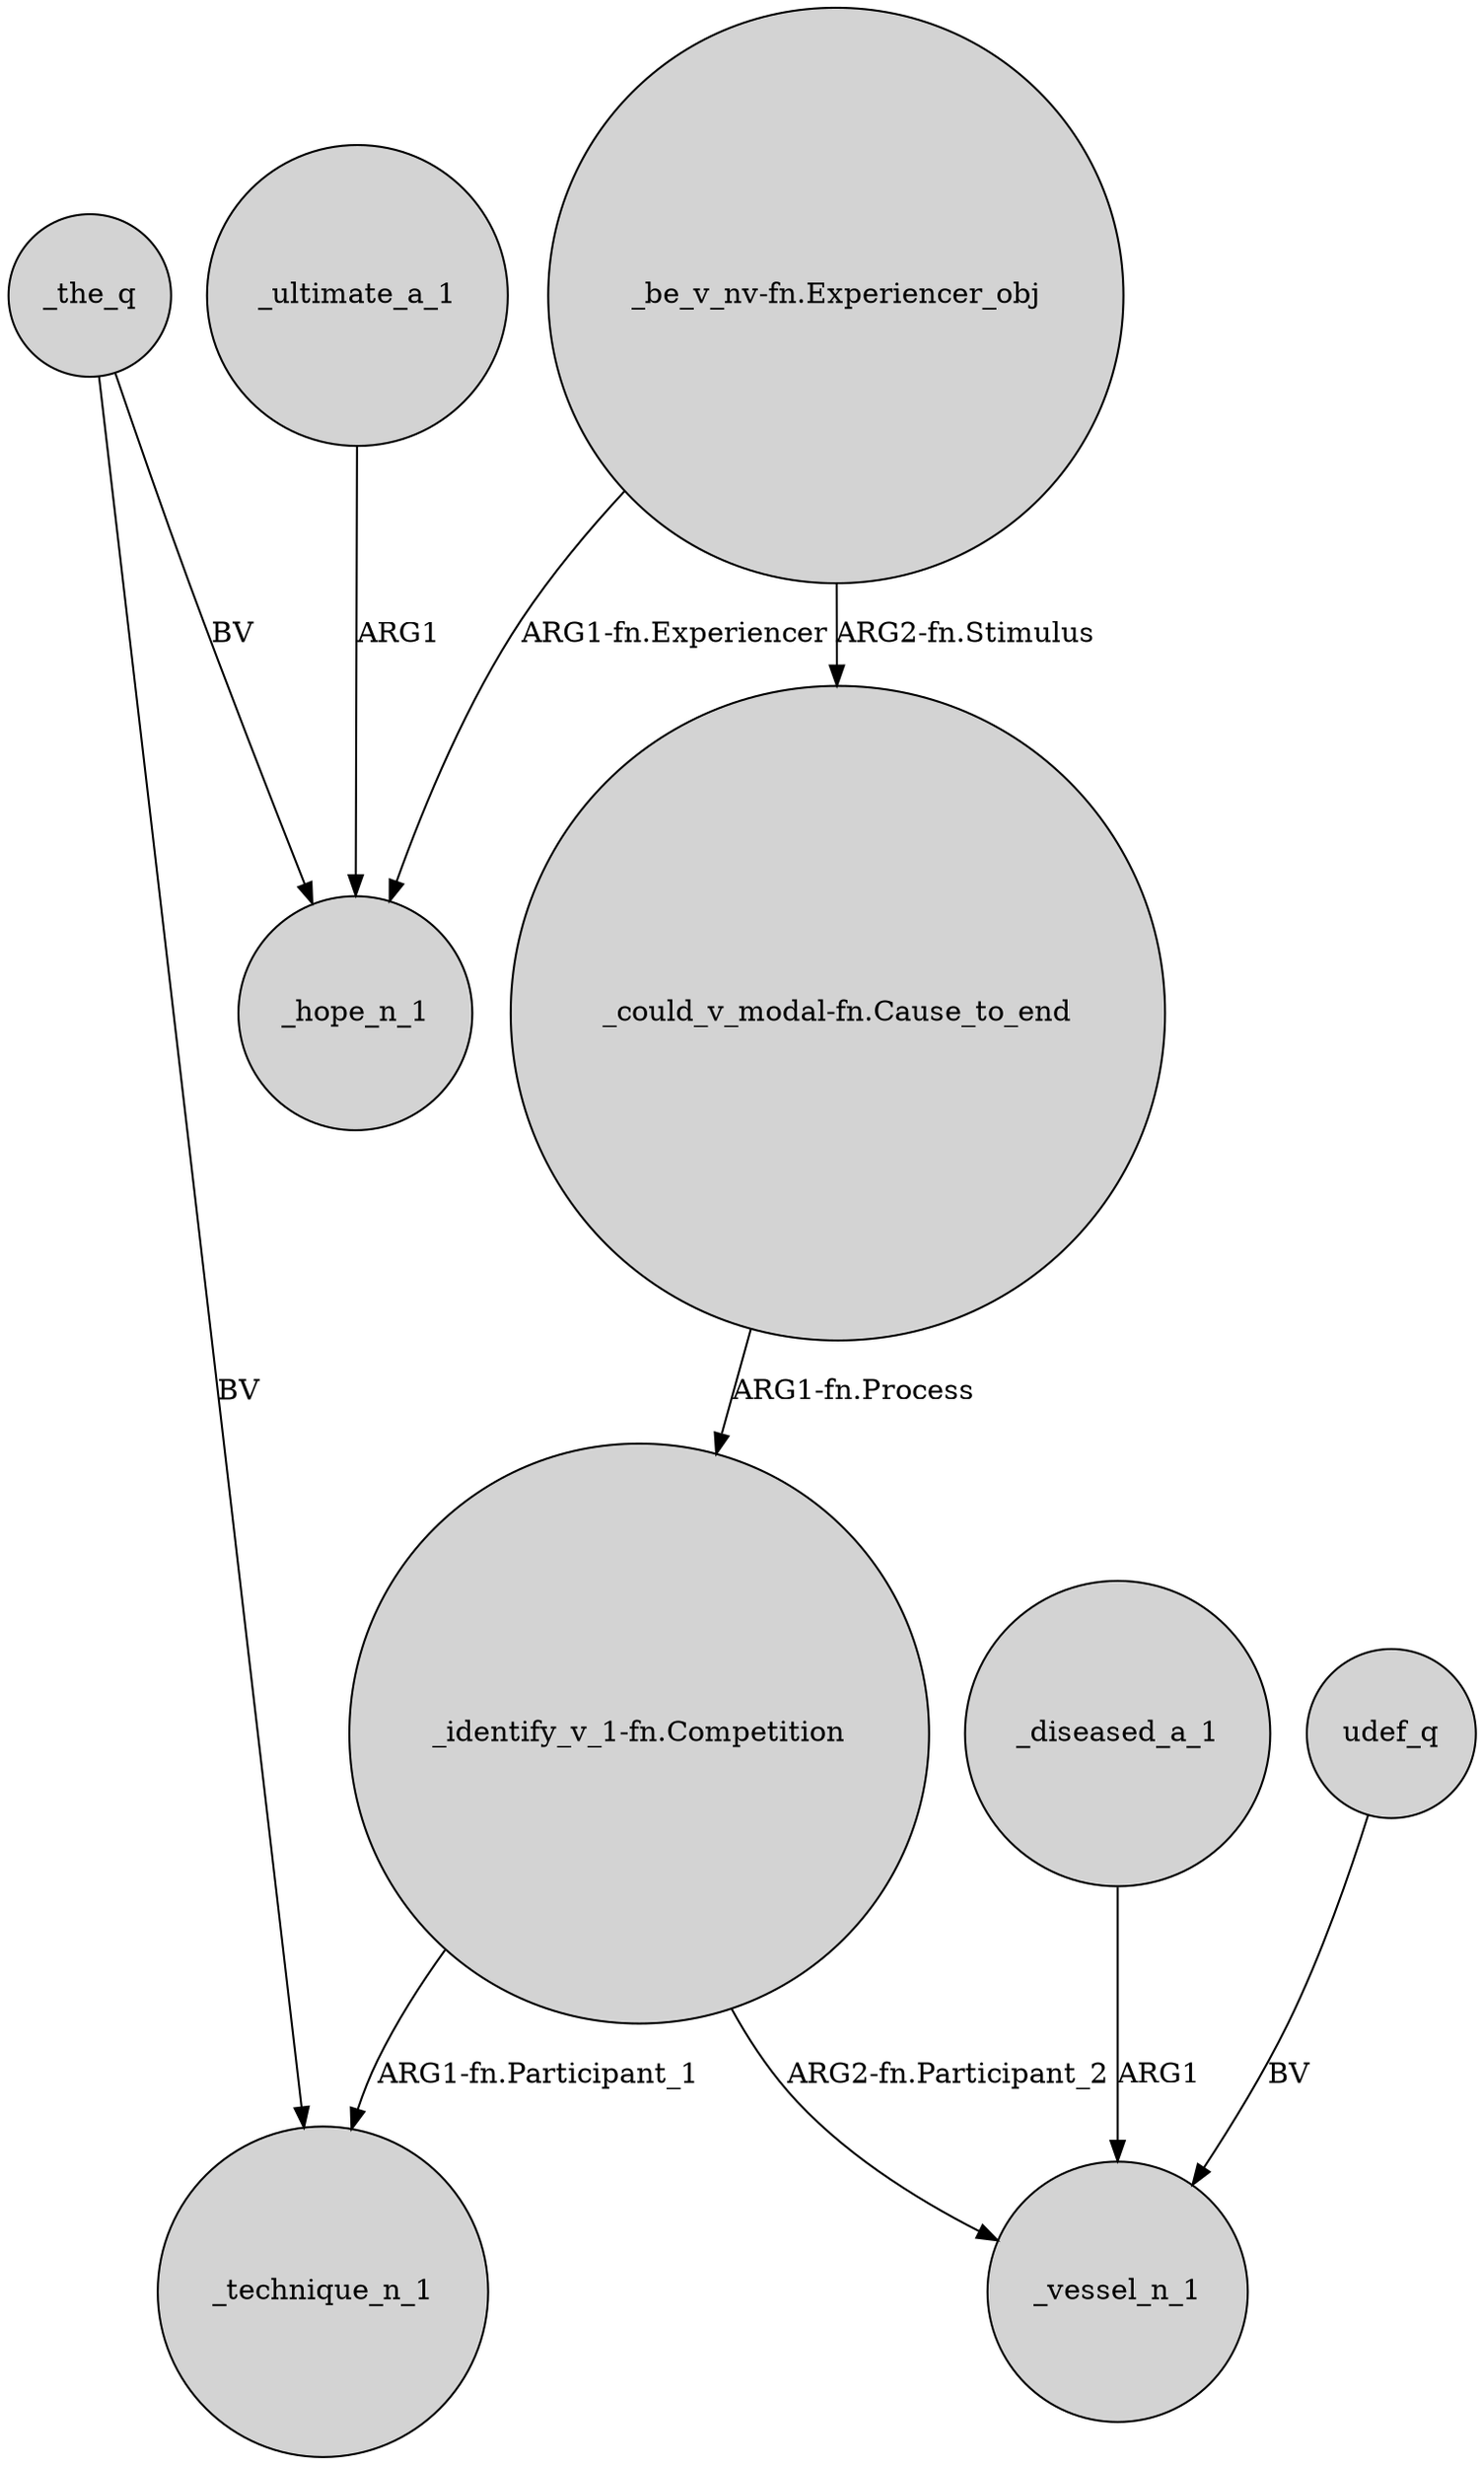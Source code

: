 digraph {
	node [shape=circle style=filled]
	"_identify_v_1-fn.Competition" -> _technique_n_1 [label="ARG1-fn.Participant_1"]
	udef_q -> _vessel_n_1 [label=BV]
	_diseased_a_1 -> _vessel_n_1 [label=ARG1]
	_the_q -> _technique_n_1 [label=BV]
	"_be_v_nv-fn.Experiencer_obj" -> "_could_v_modal-fn.Cause_to_end" [label="ARG2-fn.Stimulus"]
	"_be_v_nv-fn.Experiencer_obj" -> _hope_n_1 [label="ARG1-fn.Experiencer"]
	_the_q -> _hope_n_1 [label=BV]
	_ultimate_a_1 -> _hope_n_1 [label=ARG1]
	"_identify_v_1-fn.Competition" -> _vessel_n_1 [label="ARG2-fn.Participant_2"]
	"_could_v_modal-fn.Cause_to_end" -> "_identify_v_1-fn.Competition" [label="ARG1-fn.Process"]
}

